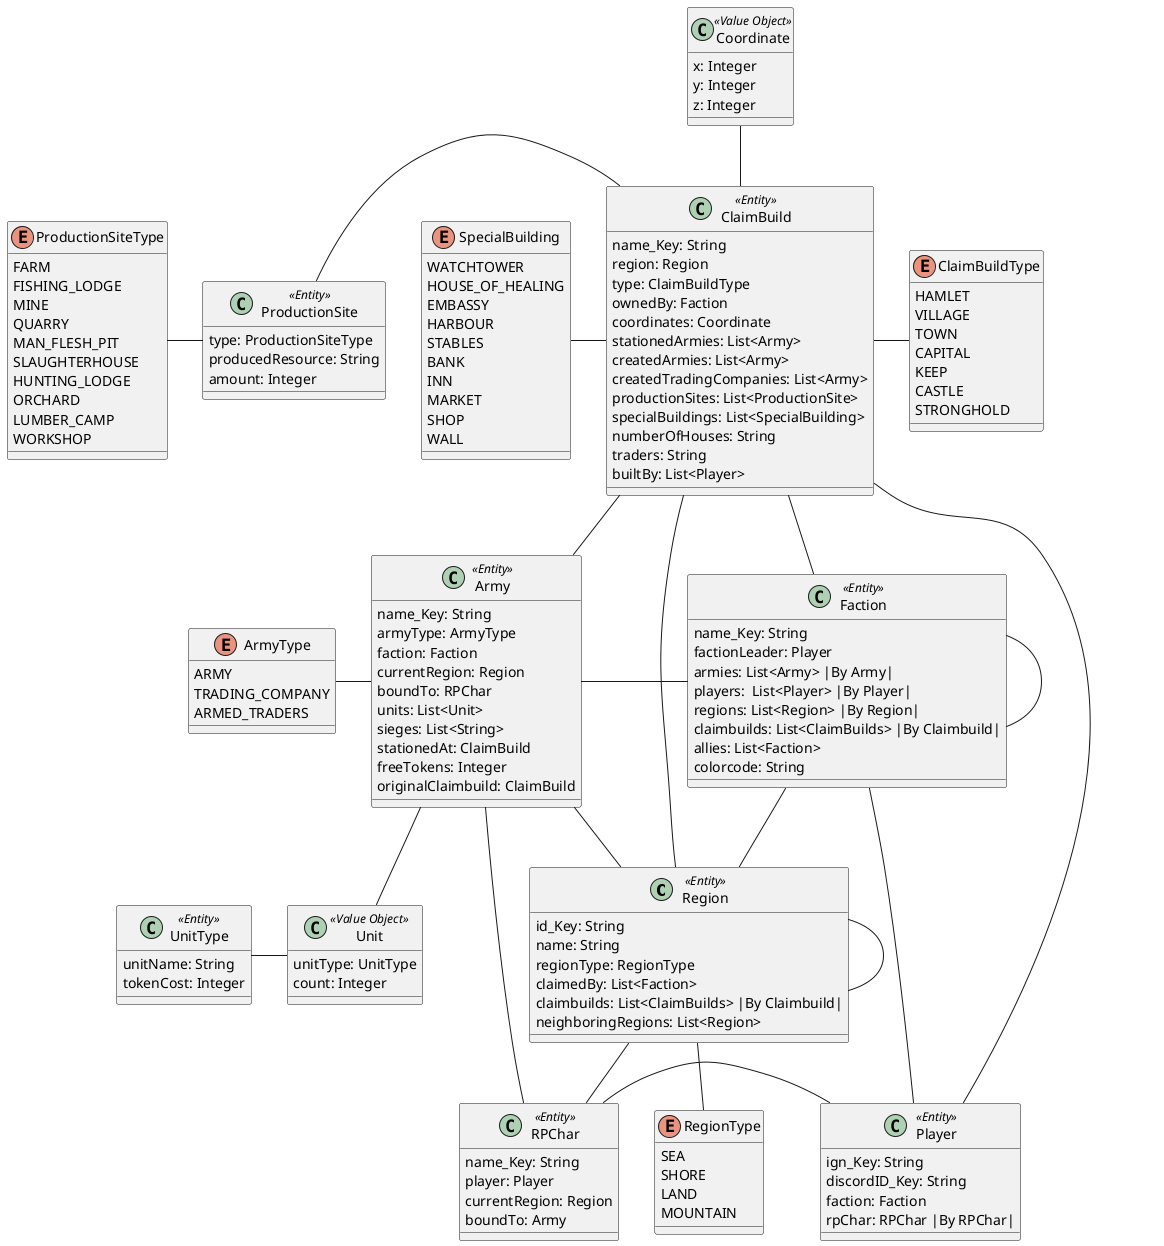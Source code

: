 @startuml
class Region <<Entity>> {
    id_Key: String
    name: String
    regionType: RegionType
    claimedBy: List<Faction>
    claimbuilds: List<ClaimBuilds> |By Claimbuild|
    neighboringRegions: List<Region>
}

enum RegionType {
    SEA
    SHORE
    LAND
    MOUNTAIN
}

class ClaimBuild <<Entity>> {
    name_Key: String
    region: Region
    type: ClaimBuildType
    ownedBy: Faction
    coordinates: Coordinate
    stationedArmies: List<Army>
    createdArmies: List<Army>
    createdTradingCompanies: List<Army>
    productionSites: List<ProductionSite>
    specialBuildings: List<SpecialBuilding>
    numberOfHouses: String
    traders: String
    builtBy: List<Player>
}

enum ClaimBuildType {
    HAMLET
    VILLAGE
    TOWN
    CAPITAL
    KEEP
    CASTLE
    STRONGHOLD
}

class Faction <<Entity>> {
    name_Key: String
    factionLeader: Player
    armies: List<Army> |By Army|
    players:  List<Player> |By Player|
    regions: List<Region> |By Region|
    claimbuilds: List<ClaimBuilds> |By Claimbuild|
    allies: List<Faction>
    colorcode: String
}

class Player <<Entity>> {
    ign_Key: String
    discordID_Key: String
    faction: Faction
    rpChar: RPChar |By RPChar|
}

class RPChar <<Entity>> {
    name_Key: String
    player: Player
    currentRegion: Region
    boundTo: Army
}

class Coordinate <<Value Object>> {
    x: Integer
    y: Integer
    z: Integer
}

class ProductionSite <<Entity>> {
    type: ProductionSiteType
    producedResource: String
    amount: Integer
}

enum ProductionSiteType {
    FARM
    FISHING_LODGE
    MINE
    QUARRY
    MAN_FLESH_PIT
    SLAUGHTERHOUSE
    HUNTING_LODGE
    ORCHARD
    LUMBER_CAMP
    WORKSHOP
}

enum SpecialBuilding {
    WATCHTOWER
    HOUSE_OF_HEALING
    EMBASSY
    HARBOUR
    STABLES
    BANK
    INN
    MARKET
    SHOP
    WALL
}

class Army <<Entity>> {
    name_Key: String
    armyType: ArmyType
    faction: Faction
    currentRegion: Region
    boundTo: RPChar
    units: List<Unit>
    sieges: List<String>
    stationedAt: ClaimBuild
    freeTokens: Integer
    originalClaimbuild: ClaimBuild
}

enum ArmyType {
    ARMY
    TRADING_COMPANY
    ARMED_TRADERS
}

class Unit <<Value Object>> {
    unitType: UnitType
    count: Integer
}

class UnitType <<Entity>> {
    unitName: String
    tokenCost: Integer
}

Region -  ClaimBuild
Region - Region
Region -down- RPChar
RegionType -up- Region

Faction -down- Region
Faction -right Player
Faction -left Army
Faction -up- ClaimBuild
Faction - Faction

ClaimBuild - Player
ClaimBuild -right- ClaimBuildType
ClaimBuild -up- Coordinate
ClaimBuild - Army

ProductionSite - ClaimBuild
SpecialBuilding - ClaimBuild

ProductionSite -left- ProductionSiteType


RPChar - Player

Army -down- Unit
Army - Region
Army - RPChar

ArmyType - Army

UnitType - Unit

@enduml